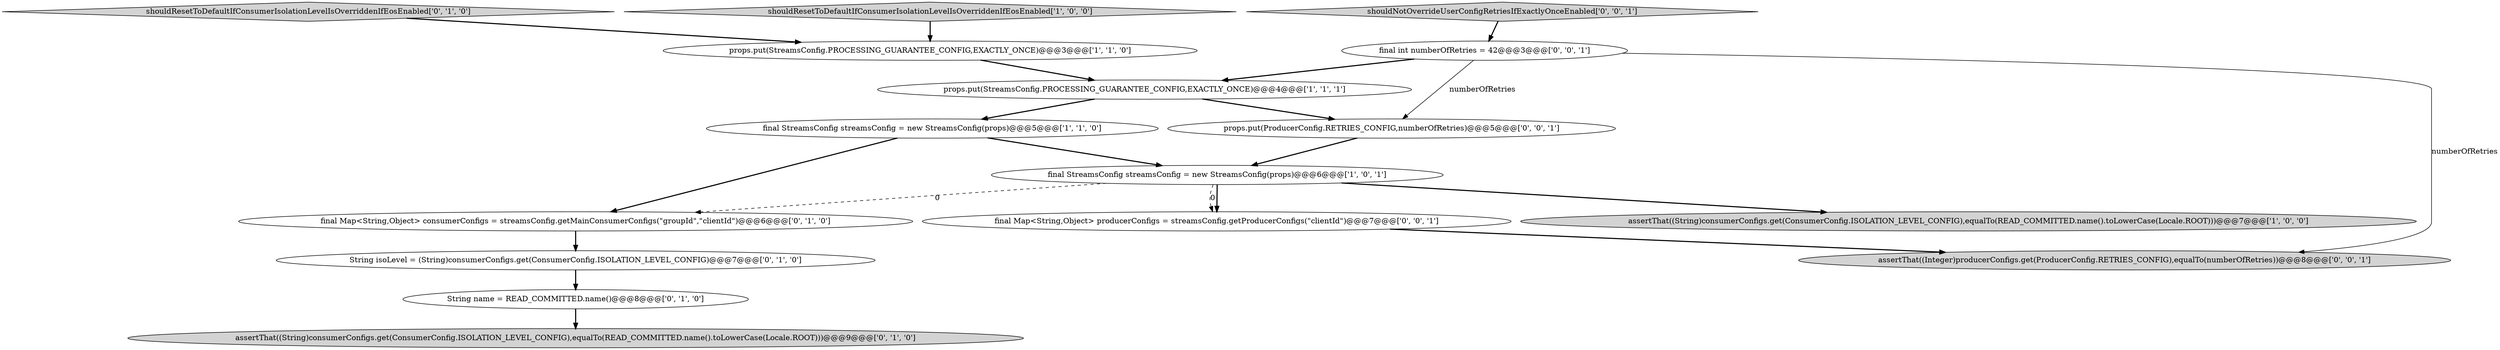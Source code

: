digraph {
14 [style = filled, label = "final int numberOfRetries = 42@@@3@@@['0', '0', '1']", fillcolor = white, shape = ellipse image = "AAA0AAABBB3BBB"];
3 [style = filled, label = "props.put(StreamsConfig.PROCESSING_GUARANTEE_CONFIG,EXACTLY_ONCE)@@@4@@@['1', '1', '1']", fillcolor = white, shape = ellipse image = "AAA0AAABBB1BBB"];
1 [style = filled, label = "final StreamsConfig streamsConfig = new StreamsConfig(props)@@@6@@@['1', '0', '1']", fillcolor = white, shape = ellipse image = "AAA0AAABBB1BBB"];
10 [style = filled, label = "final Map<String,Object> consumerConfigs = streamsConfig.getMainConsumerConfigs(\"groupId\",\"clientId\")@@@6@@@['0', '1', '0']", fillcolor = white, shape = ellipse image = "AAA1AAABBB2BBB"];
4 [style = filled, label = "shouldResetToDefaultIfConsumerIsolationLevelIsOverriddenIfEosEnabled['1', '0', '0']", fillcolor = lightgray, shape = diamond image = "AAA0AAABBB1BBB"];
12 [style = filled, label = "assertThat((Integer)producerConfigs.get(ProducerConfig.RETRIES_CONFIG),equalTo(numberOfRetries))@@@8@@@['0', '0', '1']", fillcolor = lightgray, shape = ellipse image = "AAA0AAABBB3BBB"];
13 [style = filled, label = "final Map<String,Object> producerConfigs = streamsConfig.getProducerConfigs(\"clientId\")@@@7@@@['0', '0', '1']", fillcolor = white, shape = ellipse image = "AAA0AAABBB3BBB"];
2 [style = filled, label = "final StreamsConfig streamsConfig = new StreamsConfig(props)@@@5@@@['1', '1', '0']", fillcolor = white, shape = ellipse image = "AAA0AAABBB1BBB"];
9 [style = filled, label = "assertThat((String)consumerConfigs.get(ConsumerConfig.ISOLATION_LEVEL_CONFIG),equalTo(READ_COMMITTED.name().toLowerCase(Locale.ROOT)))@@@9@@@['0', '1', '0']", fillcolor = lightgray, shape = ellipse image = "AAA0AAABBB2BBB"];
11 [style = filled, label = "shouldNotOverrideUserConfigRetriesIfExactlyOnceEnabled['0', '0', '1']", fillcolor = lightgray, shape = diamond image = "AAA0AAABBB3BBB"];
5 [style = filled, label = "props.put(StreamsConfig.PROCESSING_GUARANTEE_CONFIG,EXACTLY_ONCE)@@@3@@@['1', '1', '0']", fillcolor = white, shape = ellipse image = "AAA0AAABBB1BBB"];
7 [style = filled, label = "shouldResetToDefaultIfConsumerIsolationLevelIsOverriddenIfEosEnabled['0', '1', '0']", fillcolor = lightgray, shape = diamond image = "AAA0AAABBB2BBB"];
15 [style = filled, label = "props.put(ProducerConfig.RETRIES_CONFIG,numberOfRetries)@@@5@@@['0', '0', '1']", fillcolor = white, shape = ellipse image = "AAA0AAABBB3BBB"];
0 [style = filled, label = "assertThat((String)consumerConfigs.get(ConsumerConfig.ISOLATION_LEVEL_CONFIG),equalTo(READ_COMMITTED.name().toLowerCase(Locale.ROOT)))@@@7@@@['1', '0', '0']", fillcolor = lightgray, shape = ellipse image = "AAA0AAABBB1BBB"];
8 [style = filled, label = "String isoLevel = (String)consumerConfigs.get(ConsumerConfig.ISOLATION_LEVEL_CONFIG)@@@7@@@['0', '1', '0']", fillcolor = white, shape = ellipse image = "AAA1AAABBB2BBB"];
6 [style = filled, label = "String name = READ_COMMITTED.name()@@@8@@@['0', '1', '0']", fillcolor = white, shape = ellipse image = "AAA1AAABBB2BBB"];
7->5 [style = bold, label=""];
4->5 [style = bold, label=""];
13->12 [style = bold, label=""];
10->8 [style = bold, label=""];
5->3 [style = bold, label=""];
14->12 [style = solid, label="numberOfRetries"];
1->13 [style = bold, label=""];
14->15 [style = solid, label="numberOfRetries"];
2->10 [style = bold, label=""];
15->1 [style = bold, label=""];
8->6 [style = bold, label=""];
14->3 [style = bold, label=""];
11->14 [style = bold, label=""];
1->10 [style = dashed, label="0"];
2->1 [style = bold, label=""];
3->2 [style = bold, label=""];
1->13 [style = dashed, label="0"];
3->15 [style = bold, label=""];
1->0 [style = bold, label=""];
6->9 [style = bold, label=""];
}
